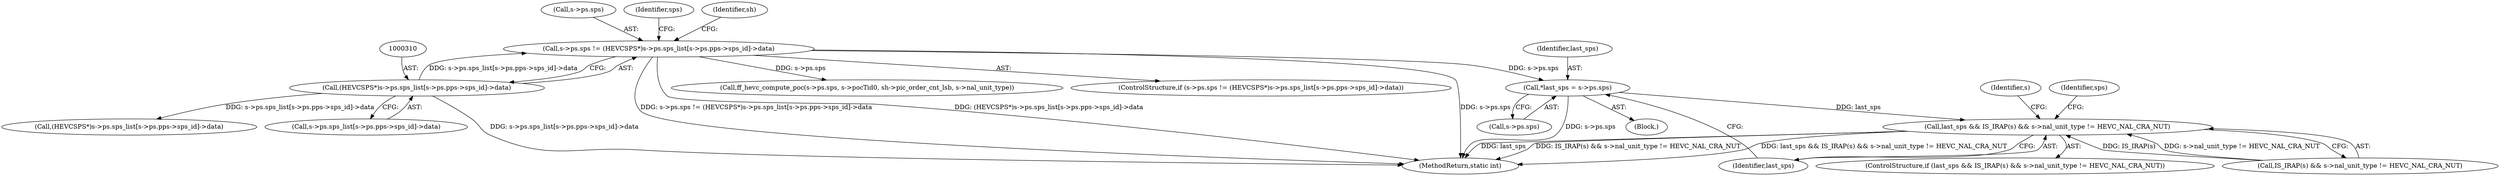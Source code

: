 digraph "0_FFmpeg_54655623a82632e7624714d7b2a3e039dc5faa7e_0@pointer" {
"1000348" [label="(Call,*last_sps = s->ps.sps)"];
"1000303" [label="(Call,s->ps.sps != (HEVCSPS*)s->ps.sps_list[s->ps.pps->sps_id]->data)"];
"1000309" [label="(Call,(HEVCSPS*)s->ps.sps_list[s->ps.pps->sps_id]->data)"];
"1000357" [label="(Call,last_sps && IS_IRAP(s) && s->nal_unit_type != HEVC_NAL_CRA_NUT)"];
"1000350" [label="(Call,s->ps.sps)"];
"1000359" [label="(Call,IS_IRAP(s) && s->nal_unit_type != HEVC_NAL_CRA_NUT)"];
"1000724" [label="(Call,ff_hevc_compute_poc(s->ps.sps, s->pocTid0, sh->pic_order_cnt_lsb, s->nal_unit_type))"];
"1000311" [label="(Call,s->ps.sps_list[s->ps.pps->sps_id]->data)"];
"1000349" [label="(Identifier,last_sps)"];
"1000356" [label="(ControlStructure,if (last_sps && IS_IRAP(s) && s->nal_unit_type != HEVC_NAL_CRA_NUT))"];
"1000357" [label="(Call,last_sps && IS_IRAP(s) && s->nal_unit_type != HEVC_NAL_CRA_NUT)"];
"1000358" [label="(Identifier,last_sps)"];
"1000326" [label="(Block,)"];
"1000303" [label="(Call,s->ps.sps != (HEVCSPS*)s->ps.sps_list[s->ps.pps->sps_id]->data)"];
"1000414" [label="(Identifier,s)"];
"1000302" [label="(ControlStructure,if (s->ps.sps != (HEVCSPS*)s->ps.sps_list[s->ps.pps->sps_id]->data))"];
"1000304" [label="(Call,s->ps.sps)"];
"1000329" [label="(Identifier,sps)"];
"1000330" [label="(Call,(HEVCSPS*)s->ps.sps_list[s->ps.pps->sps_id]->data)"];
"1000372" [label="(Identifier,sps)"];
"1000348" [label="(Call,*last_sps = s->ps.sps)"];
"1002212" [label="(MethodReturn,static int)"];
"1000465" [label="(Identifier,sh)"];
"1000309" [label="(Call,(HEVCSPS*)s->ps.sps_list[s->ps.pps->sps_id]->data)"];
"1000348" -> "1000326"  [label="AST: "];
"1000348" -> "1000350"  [label="CFG: "];
"1000349" -> "1000348"  [label="AST: "];
"1000350" -> "1000348"  [label="AST: "];
"1000358" -> "1000348"  [label="CFG: "];
"1000348" -> "1002212"  [label="DDG: s->ps.sps"];
"1000303" -> "1000348"  [label="DDG: s->ps.sps"];
"1000348" -> "1000357"  [label="DDG: last_sps"];
"1000303" -> "1000302"  [label="AST: "];
"1000303" -> "1000309"  [label="CFG: "];
"1000304" -> "1000303"  [label="AST: "];
"1000309" -> "1000303"  [label="AST: "];
"1000329" -> "1000303"  [label="CFG: "];
"1000465" -> "1000303"  [label="CFG: "];
"1000303" -> "1002212"  [label="DDG: (HEVCSPS*)s->ps.sps_list[s->ps.pps->sps_id]->data"];
"1000303" -> "1002212"  [label="DDG: s->ps.sps"];
"1000303" -> "1002212"  [label="DDG: s->ps.sps != (HEVCSPS*)s->ps.sps_list[s->ps.pps->sps_id]->data"];
"1000309" -> "1000303"  [label="DDG: s->ps.sps_list[s->ps.pps->sps_id]->data"];
"1000303" -> "1000724"  [label="DDG: s->ps.sps"];
"1000309" -> "1000311"  [label="CFG: "];
"1000310" -> "1000309"  [label="AST: "];
"1000311" -> "1000309"  [label="AST: "];
"1000309" -> "1002212"  [label="DDG: s->ps.sps_list[s->ps.pps->sps_id]->data"];
"1000309" -> "1000330"  [label="DDG: s->ps.sps_list[s->ps.pps->sps_id]->data"];
"1000357" -> "1000356"  [label="AST: "];
"1000357" -> "1000358"  [label="CFG: "];
"1000357" -> "1000359"  [label="CFG: "];
"1000358" -> "1000357"  [label="AST: "];
"1000359" -> "1000357"  [label="AST: "];
"1000372" -> "1000357"  [label="CFG: "];
"1000414" -> "1000357"  [label="CFG: "];
"1000357" -> "1002212"  [label="DDG: last_sps && IS_IRAP(s) && s->nal_unit_type != HEVC_NAL_CRA_NUT"];
"1000357" -> "1002212"  [label="DDG: last_sps"];
"1000357" -> "1002212"  [label="DDG: IS_IRAP(s) && s->nal_unit_type != HEVC_NAL_CRA_NUT"];
"1000359" -> "1000357"  [label="DDG: IS_IRAP(s)"];
"1000359" -> "1000357"  [label="DDG: s->nal_unit_type != HEVC_NAL_CRA_NUT"];
}
